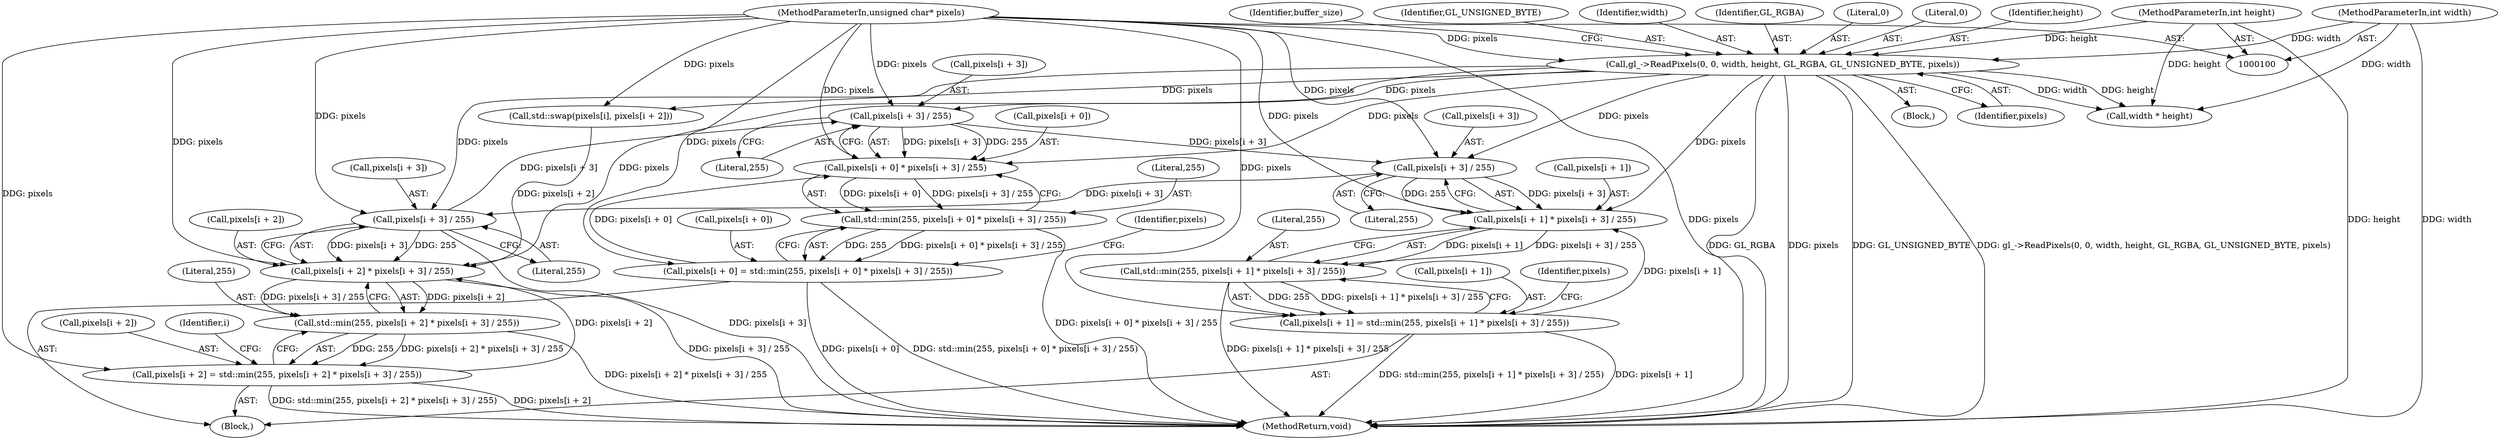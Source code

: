 digraph "0_Chrome_f6ac1dba5e36f338a490752a2cbef3339096d9fe_4@pointer" {
"1000204" [label="(Call,pixels[i + 3] / 255)"];
"1000131" [label="(Call,gl_->ReadPixels(0, 0, width, height, GL_RGBA, GL_UNSIGNED_BYTE, pixels))"];
"1000102" [label="(MethodParameterIn,int width)"];
"1000103" [label="(MethodParameterIn,int height)"];
"1000101" [label="(MethodParameterIn,unsigned char* pixels)"];
"1000246" [label="(Call,pixels[i + 3] / 255)"];
"1000225" [label="(Call,pixels[i + 3] / 255)"];
"1000204" [label="(Call,pixels[i + 3] / 255)"];
"1000198" [label="(Call,pixels[i + 0] * pixels[i + 3] / 255)"];
"1000196" [label="(Call,std::min(255, pixels[i + 0] * pixels[i + 3] / 255))"];
"1000190" [label="(Call,pixels[i + 0] = std::min(255, pixels[i + 0] * pixels[i + 3] / 255))"];
"1000219" [label="(Call,pixels[i + 1] * pixels[i + 3] / 255)"];
"1000217" [label="(Call,std::min(255, pixels[i + 1] * pixels[i + 3] / 255))"];
"1000211" [label="(Call,pixels[i + 1] = std::min(255, pixels[i + 1] * pixels[i + 3] / 255))"];
"1000240" [label="(Call,pixels[i + 2] * pixels[i + 3] / 255)"];
"1000238" [label="(Call,std::min(255, pixels[i + 2] * pixels[i + 3] / 255))"];
"1000232" [label="(Call,pixels[i + 2] = std::min(255, pixels[i + 2] * pixels[i + 3] / 255))"];
"1000217" [label="(Call,std::min(255, pixels[i + 1] * pixels[i + 3] / 255))"];
"1000197" [label="(Literal,255)"];
"1000132" [label="(Literal,0)"];
"1000190" [label="(Call,pixels[i + 0] = std::min(255, pixels[i + 0] * pixels[i + 3] / 255))"];
"1000131" [label="(Call,gl_->ReadPixels(0, 0, width, height, GL_RGBA, GL_UNSIGNED_BYTE, pixels))"];
"1000238" [label="(Call,std::min(255, pixels[i + 2] * pixels[i + 3] / 255))"];
"1000226" [label="(Call,pixels[i + 3])"];
"1000233" [label="(Call,pixels[i + 2])"];
"1000205" [label="(Call,pixels[i + 3])"];
"1000211" [label="(Call,pixels[i + 1] = std::min(255, pixels[i + 1] * pixels[i + 3] / 255))"];
"1000101" [label="(MethodParameterIn,unsigned char* pixels)"];
"1000187" [label="(Identifier,i)"];
"1000133" [label="(Literal,0)"];
"1000135" [label="(Identifier,height)"];
"1000219" [label="(Call,pixels[i + 1] * pixels[i + 3] / 255)"];
"1000189" [label="(Block,)"];
"1000213" [label="(Identifier,pixels)"];
"1000210" [label="(Literal,255)"];
"1000198" [label="(Call,pixels[i + 0] * pixels[i + 3] / 255)"];
"1000260" [label="(MethodReturn,void)"];
"1000102" [label="(MethodParameterIn,int width)"];
"1000141" [label="(Identifier,buffer_size)"];
"1000232" [label="(Call,pixels[i + 2] = std::min(255, pixels[i + 2] * pixels[i + 3] / 255))"];
"1000240" [label="(Call,pixels[i + 2] * pixels[i + 3] / 255)"];
"1000247" [label="(Call,pixels[i + 3])"];
"1000103" [label="(MethodParameterIn,int height)"];
"1000106" [label="(Block,)"];
"1000241" [label="(Call,pixels[i + 2])"];
"1000138" [label="(Identifier,pixels)"];
"1000218" [label="(Literal,255)"];
"1000212" [label="(Call,pixels[i + 1])"];
"1000220" [label="(Call,pixels[i + 1])"];
"1000234" [label="(Identifier,pixels)"];
"1000137" [label="(Identifier,GL_UNSIGNED_BYTE)"];
"1000199" [label="(Call,pixels[i + 0])"];
"1000134" [label="(Identifier,width)"];
"1000191" [label="(Call,pixels[i + 0])"];
"1000144" [label="(Call,width * height)"];
"1000252" [label="(Literal,255)"];
"1000231" [label="(Literal,255)"];
"1000225" [label="(Call,pixels[i + 3] / 255)"];
"1000246" [label="(Call,pixels[i + 3] / 255)"];
"1000164" [label="(Call,std::swap(pixels[i], pixels[i + 2]))"];
"1000196" [label="(Call,std::min(255, pixels[i + 0] * pixels[i + 3] / 255))"];
"1000204" [label="(Call,pixels[i + 3] / 255)"];
"1000136" [label="(Identifier,GL_RGBA)"];
"1000239" [label="(Literal,255)"];
"1000204" -> "1000198"  [label="AST: "];
"1000204" -> "1000210"  [label="CFG: "];
"1000205" -> "1000204"  [label="AST: "];
"1000210" -> "1000204"  [label="AST: "];
"1000198" -> "1000204"  [label="CFG: "];
"1000204" -> "1000198"  [label="DDG: pixels[i + 3]"];
"1000204" -> "1000198"  [label="DDG: 255"];
"1000131" -> "1000204"  [label="DDG: pixels"];
"1000246" -> "1000204"  [label="DDG: pixels[i + 3]"];
"1000101" -> "1000204"  [label="DDG: pixels"];
"1000204" -> "1000225"  [label="DDG: pixels[i + 3]"];
"1000131" -> "1000106"  [label="AST: "];
"1000131" -> "1000138"  [label="CFG: "];
"1000132" -> "1000131"  [label="AST: "];
"1000133" -> "1000131"  [label="AST: "];
"1000134" -> "1000131"  [label="AST: "];
"1000135" -> "1000131"  [label="AST: "];
"1000136" -> "1000131"  [label="AST: "];
"1000137" -> "1000131"  [label="AST: "];
"1000138" -> "1000131"  [label="AST: "];
"1000141" -> "1000131"  [label="CFG: "];
"1000131" -> "1000260"  [label="DDG: GL_RGBA"];
"1000131" -> "1000260"  [label="DDG: pixels"];
"1000131" -> "1000260"  [label="DDG: GL_UNSIGNED_BYTE"];
"1000131" -> "1000260"  [label="DDG: gl_->ReadPixels(0, 0, width, height, GL_RGBA, GL_UNSIGNED_BYTE, pixels)"];
"1000102" -> "1000131"  [label="DDG: width"];
"1000103" -> "1000131"  [label="DDG: height"];
"1000101" -> "1000131"  [label="DDG: pixels"];
"1000131" -> "1000144"  [label="DDG: width"];
"1000131" -> "1000144"  [label="DDG: height"];
"1000131" -> "1000164"  [label="DDG: pixels"];
"1000131" -> "1000198"  [label="DDG: pixels"];
"1000131" -> "1000219"  [label="DDG: pixels"];
"1000131" -> "1000225"  [label="DDG: pixels"];
"1000131" -> "1000240"  [label="DDG: pixels"];
"1000131" -> "1000246"  [label="DDG: pixels"];
"1000102" -> "1000100"  [label="AST: "];
"1000102" -> "1000260"  [label="DDG: width"];
"1000102" -> "1000144"  [label="DDG: width"];
"1000103" -> "1000100"  [label="AST: "];
"1000103" -> "1000260"  [label="DDG: height"];
"1000103" -> "1000144"  [label="DDG: height"];
"1000101" -> "1000100"  [label="AST: "];
"1000101" -> "1000260"  [label="DDG: pixels"];
"1000101" -> "1000164"  [label="DDG: pixels"];
"1000101" -> "1000190"  [label="DDG: pixels"];
"1000101" -> "1000198"  [label="DDG: pixels"];
"1000101" -> "1000211"  [label="DDG: pixels"];
"1000101" -> "1000219"  [label="DDG: pixels"];
"1000101" -> "1000225"  [label="DDG: pixels"];
"1000101" -> "1000232"  [label="DDG: pixels"];
"1000101" -> "1000240"  [label="DDG: pixels"];
"1000101" -> "1000246"  [label="DDG: pixels"];
"1000246" -> "1000240"  [label="AST: "];
"1000246" -> "1000252"  [label="CFG: "];
"1000247" -> "1000246"  [label="AST: "];
"1000252" -> "1000246"  [label="AST: "];
"1000240" -> "1000246"  [label="CFG: "];
"1000246" -> "1000260"  [label="DDG: pixels[i + 3]"];
"1000246" -> "1000240"  [label="DDG: pixels[i + 3]"];
"1000246" -> "1000240"  [label="DDG: 255"];
"1000225" -> "1000246"  [label="DDG: pixels[i + 3]"];
"1000225" -> "1000219"  [label="AST: "];
"1000225" -> "1000231"  [label="CFG: "];
"1000226" -> "1000225"  [label="AST: "];
"1000231" -> "1000225"  [label="AST: "];
"1000219" -> "1000225"  [label="CFG: "];
"1000225" -> "1000219"  [label="DDG: pixels[i + 3]"];
"1000225" -> "1000219"  [label="DDG: 255"];
"1000198" -> "1000196"  [label="AST: "];
"1000199" -> "1000198"  [label="AST: "];
"1000196" -> "1000198"  [label="CFG: "];
"1000198" -> "1000196"  [label="DDG: pixels[i + 0]"];
"1000198" -> "1000196"  [label="DDG: pixels[i + 3] / 255"];
"1000190" -> "1000198"  [label="DDG: pixels[i + 0]"];
"1000196" -> "1000190"  [label="AST: "];
"1000197" -> "1000196"  [label="AST: "];
"1000190" -> "1000196"  [label="CFG: "];
"1000196" -> "1000260"  [label="DDG: pixels[i + 0] * pixels[i + 3] / 255"];
"1000196" -> "1000190"  [label="DDG: 255"];
"1000196" -> "1000190"  [label="DDG: pixels[i + 0] * pixels[i + 3] / 255"];
"1000190" -> "1000189"  [label="AST: "];
"1000191" -> "1000190"  [label="AST: "];
"1000213" -> "1000190"  [label="CFG: "];
"1000190" -> "1000260"  [label="DDG: pixels[i + 0]"];
"1000190" -> "1000260"  [label="DDG: std::min(255, pixels[i + 0] * pixels[i + 3] / 255)"];
"1000219" -> "1000217"  [label="AST: "];
"1000220" -> "1000219"  [label="AST: "];
"1000217" -> "1000219"  [label="CFG: "];
"1000219" -> "1000217"  [label="DDG: pixels[i + 1]"];
"1000219" -> "1000217"  [label="DDG: pixels[i + 3] / 255"];
"1000211" -> "1000219"  [label="DDG: pixels[i + 1]"];
"1000217" -> "1000211"  [label="AST: "];
"1000218" -> "1000217"  [label="AST: "];
"1000211" -> "1000217"  [label="CFG: "];
"1000217" -> "1000260"  [label="DDG: pixels[i + 1] * pixels[i + 3] / 255"];
"1000217" -> "1000211"  [label="DDG: 255"];
"1000217" -> "1000211"  [label="DDG: pixels[i + 1] * pixels[i + 3] / 255"];
"1000211" -> "1000189"  [label="AST: "];
"1000212" -> "1000211"  [label="AST: "];
"1000234" -> "1000211"  [label="CFG: "];
"1000211" -> "1000260"  [label="DDG: std::min(255, pixels[i + 1] * pixels[i + 3] / 255)"];
"1000211" -> "1000260"  [label="DDG: pixels[i + 1]"];
"1000240" -> "1000238"  [label="AST: "];
"1000241" -> "1000240"  [label="AST: "];
"1000238" -> "1000240"  [label="CFG: "];
"1000240" -> "1000260"  [label="DDG: pixels[i + 3] / 255"];
"1000240" -> "1000238"  [label="DDG: pixels[i + 2]"];
"1000240" -> "1000238"  [label="DDG: pixels[i + 3] / 255"];
"1000164" -> "1000240"  [label="DDG: pixels[i + 2]"];
"1000232" -> "1000240"  [label="DDG: pixels[i + 2]"];
"1000238" -> "1000232"  [label="AST: "];
"1000239" -> "1000238"  [label="AST: "];
"1000232" -> "1000238"  [label="CFG: "];
"1000238" -> "1000260"  [label="DDG: pixels[i + 2] * pixels[i + 3] / 255"];
"1000238" -> "1000232"  [label="DDG: 255"];
"1000238" -> "1000232"  [label="DDG: pixels[i + 2] * pixels[i + 3] / 255"];
"1000232" -> "1000189"  [label="AST: "];
"1000233" -> "1000232"  [label="AST: "];
"1000187" -> "1000232"  [label="CFG: "];
"1000232" -> "1000260"  [label="DDG: pixels[i + 2]"];
"1000232" -> "1000260"  [label="DDG: std::min(255, pixels[i + 2] * pixels[i + 3] / 255)"];
}
